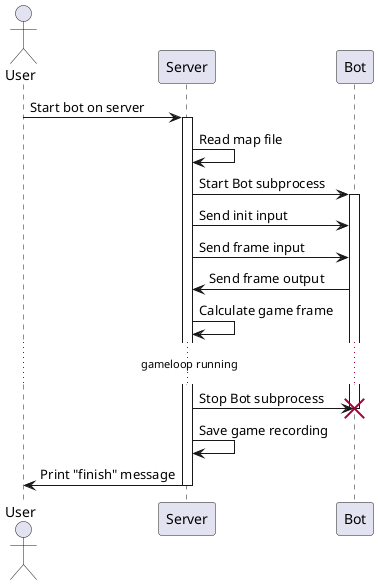 @startuml

actor User
participant Server
participant Bot

User -> Server : Start bot on server
activate Server

Server -> Server : Read map file

Server -> Bot : Start Bot subprocess
activate Bot
Server -> Bot : Send init input
Server -> Bot : Send frame input

Bot -> Server : Send frame output
Server -> Server : Calculate game frame
...gameloop running...

Server -> Bot : Stop Bot subprocess
destroy Bot

Server -> Server : Save game recording
Server -> User : Print "finish" message
deactivate Server

@enduml
